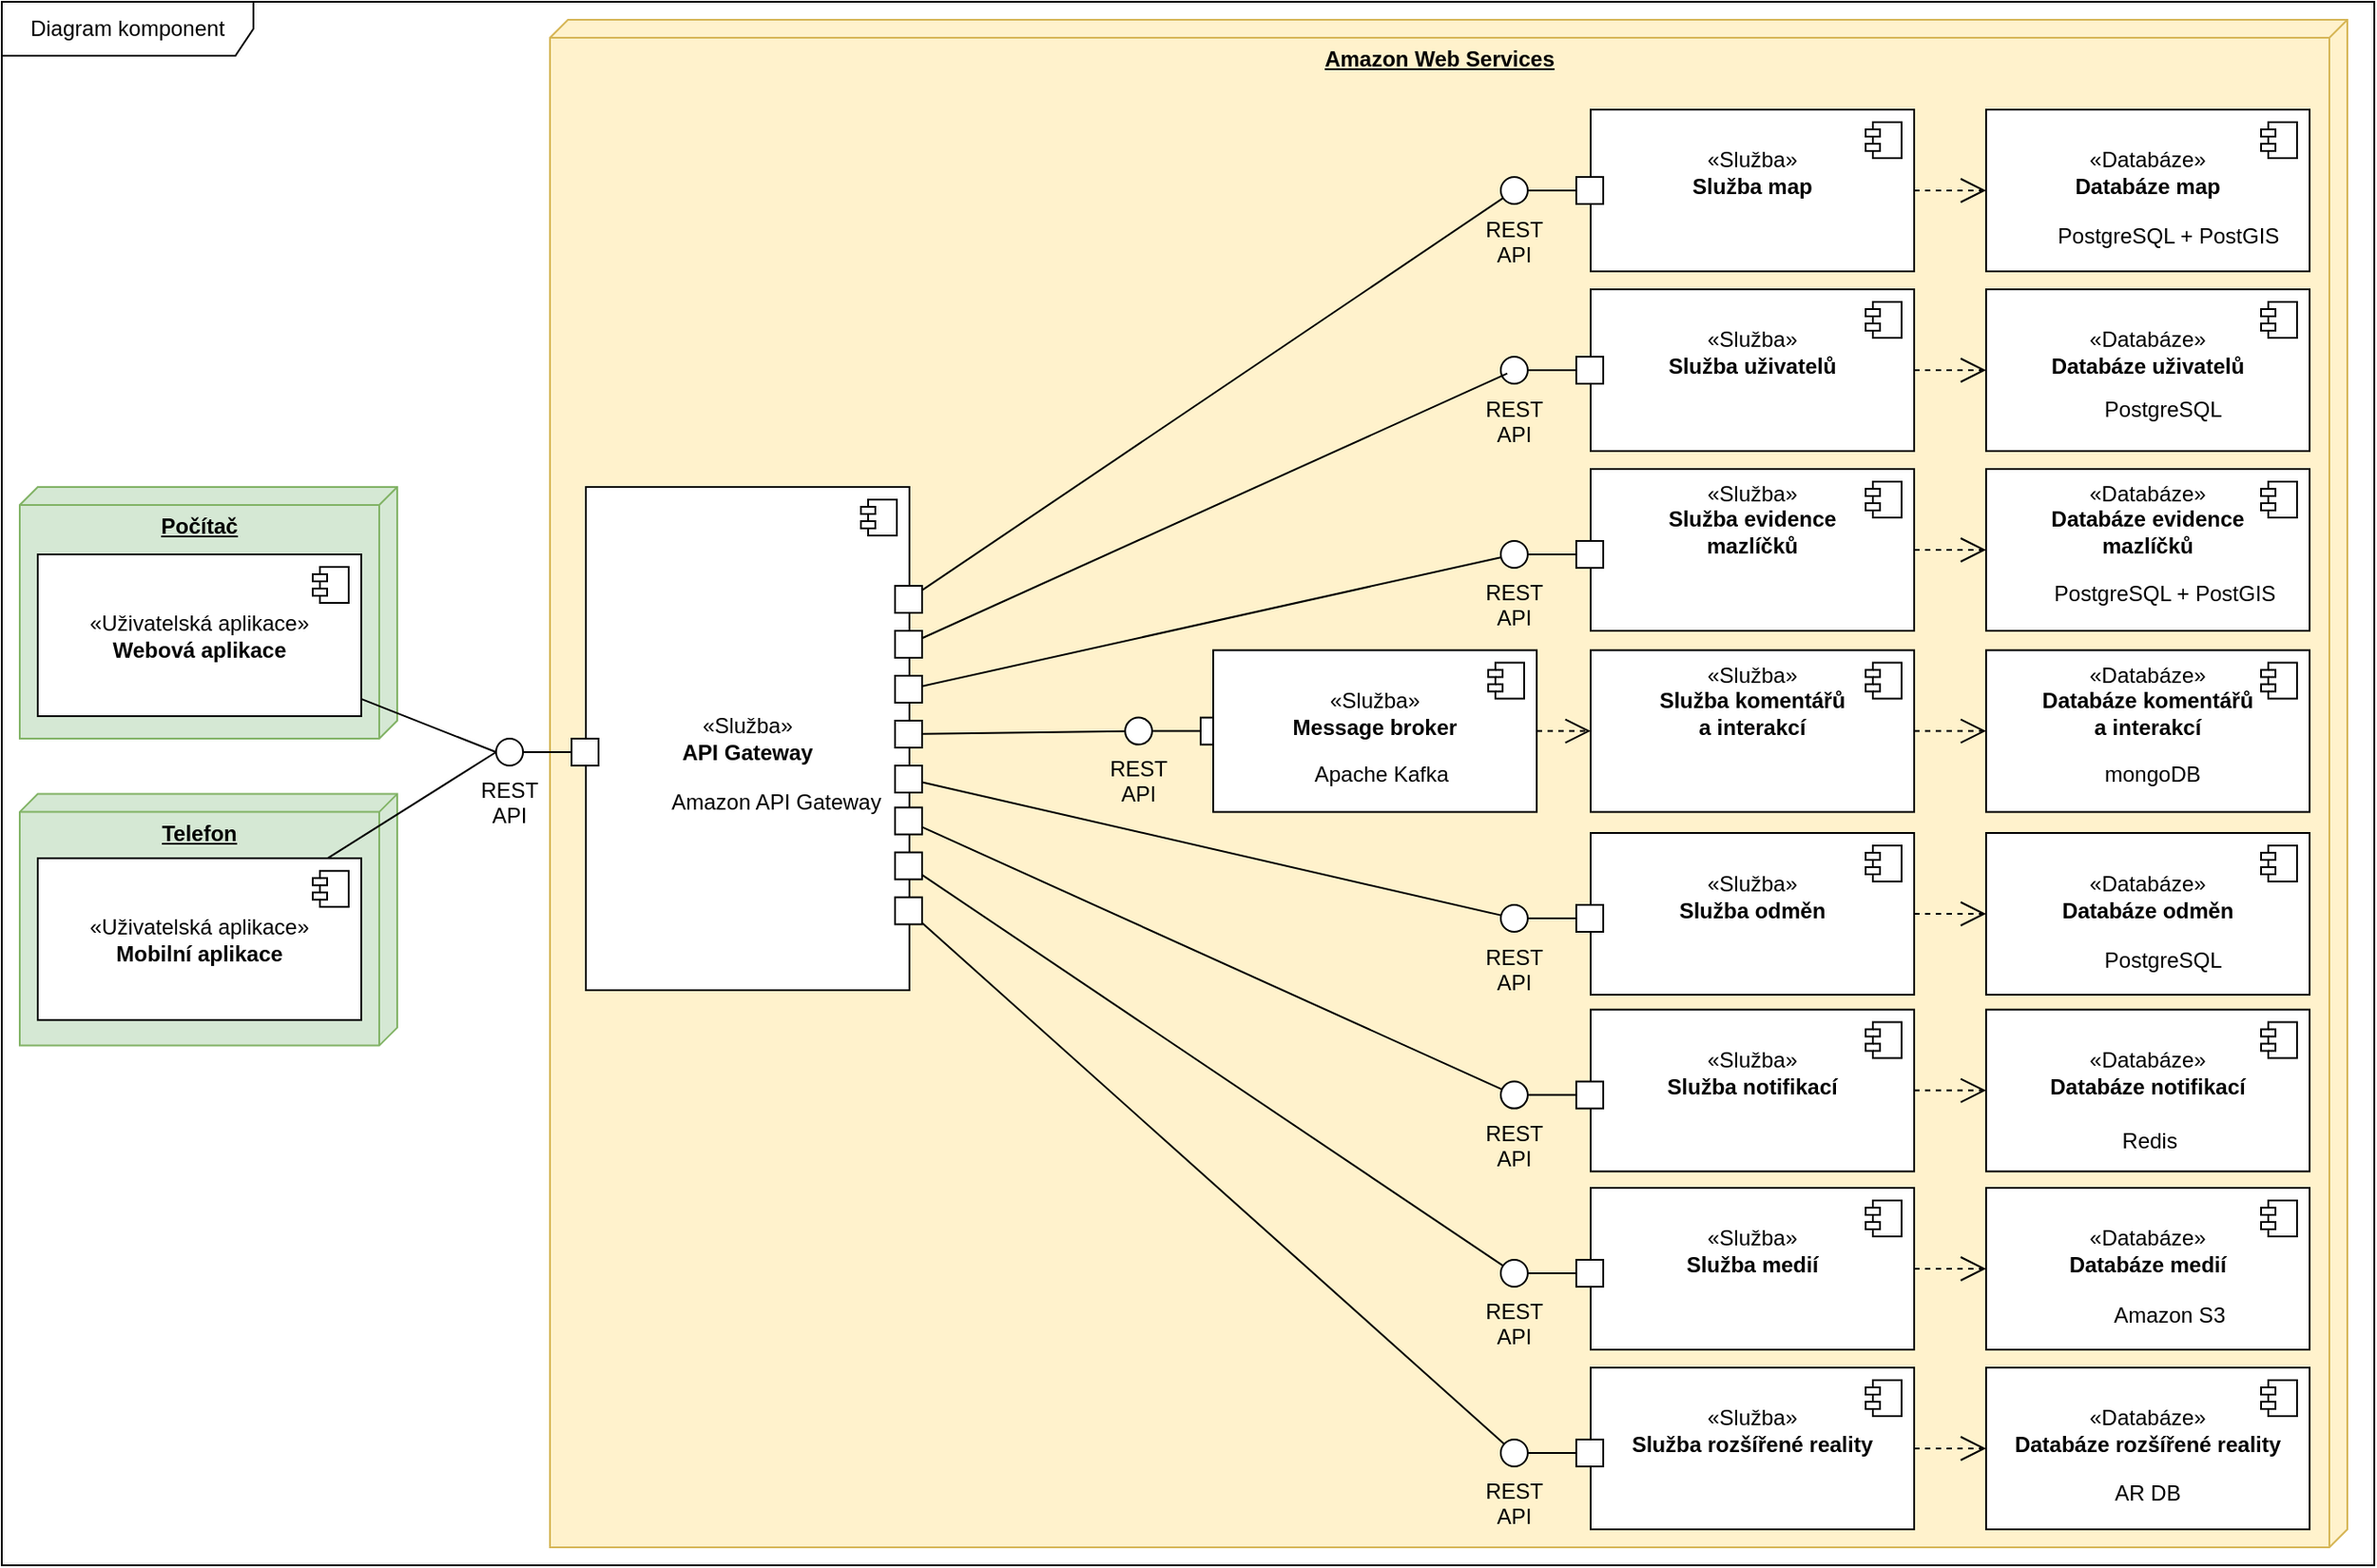 <mxfile version="26.0.4">
  <diagram name="Stránka-1" id="Jhz8Mbd2S291VdgXQuCG">
    <mxGraphModel dx="2166" dy="1171" grid="1" gridSize="10" guides="1" tooltips="1" connect="1" arrows="1" fold="1" page="1" pageScale="1" pageWidth="827" pageHeight="1169" math="0" shadow="0">
      <root>
        <mxCell id="0" />
        <mxCell id="1" parent="0" />
        <mxCell id="MKuazU5fjomrO4yr1jYP-1" value="Diagram komponent" style="shape=umlFrame;whiteSpace=wrap;html=1;pointerEvents=0;width=140;height=30;gradientColor=none;swimlaneFillColor=default;" parent="1" vertex="1">
          <mxGeometry width="1320" height="870" as="geometry" />
        </mxCell>
        <mxCell id="8knX_Ke3Kl7nqT4cPYeJ-156" value="&lt;b&gt;Telefon&lt;/b&gt;" style="verticalAlign=top;align=center;spacingTop=8;spacingLeft=2;spacingRight=12;shape=cube;size=10;direction=south;fontStyle=4;html=1;whiteSpace=wrap;fillColor=#d5e8d4;strokeColor=#82b366;" parent="1" vertex="1">
          <mxGeometry x="10" y="440.8" width="210" height="140" as="geometry" />
        </mxCell>
        <mxCell id="8knX_Ke3Kl7nqT4cPYeJ-152" value="&lt;b&gt;Počítač&lt;/b&gt;" style="verticalAlign=top;align=center;spacingTop=8;spacingLeft=2;spacingRight=12;shape=cube;size=10;direction=south;fontStyle=4;html=1;whiteSpace=wrap;fillColor=#d5e8d4;strokeColor=#82b366;" parent="1" vertex="1">
          <mxGeometry x="10" y="270" width="210" height="140" as="geometry" />
        </mxCell>
        <mxCell id="MKuazU5fjomrO4yr1jYP-19" value="&lt;b&gt;Amazon Web Services&lt;/b&gt;" style="verticalAlign=top;align=center;spacingTop=8;spacingLeft=2;spacingRight=12;shape=cube;size=10;direction=south;fontStyle=4;html=1;whiteSpace=wrap;fillColor=#fff2cc;strokeColor=#d6b656;" parent="1" vertex="1">
          <mxGeometry x="305" y="10" width="1000" height="850" as="geometry" />
        </mxCell>
        <mxCell id="8knX_Ke3Kl7nqT4cPYeJ-138" style="edgeStyle=none;shape=connector;rounded=0;orthogonalLoop=1;jettySize=auto;html=1;entryX=0;entryY=0.5;entryDx=0;entryDy=0;strokeColor=default;align=center;verticalAlign=middle;fontFamily=Helvetica;fontSize=11;fontColor=default;labelBackgroundColor=default;endArrow=none;endFill=0;" parent="1" source="MKuazU5fjomrO4yr1jYP-2" target="8knX_Ke3Kl7nqT4cPYeJ-135" edge="1">
          <mxGeometry relative="1" as="geometry" />
        </mxCell>
        <mxCell id="MKuazU5fjomrO4yr1jYP-2" value="«Uživatelská aplikace»&lt;br&gt;&lt;b&gt;Webová aplikace&lt;/b&gt;" style="html=1;dropTarget=0;whiteSpace=wrap;" parent="1" vertex="1">
          <mxGeometry x="20" y="307.5" width="180" height="90" as="geometry" />
        </mxCell>
        <mxCell id="MKuazU5fjomrO4yr1jYP-3" value="" style="shape=module;jettyWidth=8;jettyHeight=4;" parent="MKuazU5fjomrO4yr1jYP-2" vertex="1">
          <mxGeometry x="1" width="20" height="20" relative="1" as="geometry">
            <mxPoint x="-27" y="7" as="offset" />
          </mxGeometry>
        </mxCell>
        <mxCell id="8knX_Ke3Kl7nqT4cPYeJ-66" value="«Služba»&lt;br&gt;&lt;b&gt;API Gateway&lt;/b&gt;" style="html=1;dropTarget=0;whiteSpace=wrap;verticalAlign=middle;" parent="1" vertex="1">
          <mxGeometry x="325" y="270" width="180" height="280" as="geometry" />
        </mxCell>
        <mxCell id="8knX_Ke3Kl7nqT4cPYeJ-67" value="" style="shape=module;jettyWidth=8;jettyHeight=4;" parent="8knX_Ke3Kl7nqT4cPYeJ-66" vertex="1">
          <mxGeometry x="1" width="20" height="20" relative="1" as="geometry">
            <mxPoint x="-27" y="7" as="offset" />
          </mxGeometry>
        </mxCell>
        <mxCell id="8knX_Ke3Kl7nqT4cPYeJ-76" value="" style="rounded=0;whiteSpace=wrap;html=1;" parent="1" vertex="1">
          <mxGeometry x="497" y="325" width="15" height="15" as="geometry" />
        </mxCell>
        <mxCell id="8knX_Ke3Kl7nqT4cPYeJ-77" value="" style="rounded=0;whiteSpace=wrap;html=1;" parent="1" vertex="1">
          <mxGeometry x="497" y="350" width="15" height="15" as="geometry" />
        </mxCell>
        <mxCell id="8knX_Ke3Kl7nqT4cPYeJ-81" value="" style="rounded=0;whiteSpace=wrap;html=1;" parent="1" vertex="1">
          <mxGeometry x="497" y="375" width="15" height="15" as="geometry" />
        </mxCell>
        <mxCell id="8knX_Ke3Kl7nqT4cPYeJ-83" value="" style="rounded=0;whiteSpace=wrap;html=1;" parent="1" vertex="1">
          <mxGeometry x="497" y="400" width="15" height="15" as="geometry" />
        </mxCell>
        <mxCell id="8knX_Ke3Kl7nqT4cPYeJ-84" value="" style="rounded=0;whiteSpace=wrap;html=1;" parent="1" vertex="1">
          <mxGeometry x="497" y="425" width="15" height="15" as="geometry" />
        </mxCell>
        <mxCell id="8knX_Ke3Kl7nqT4cPYeJ-121" value="" style="rounded=0;whiteSpace=wrap;html=1;" parent="1" vertex="1">
          <mxGeometry x="497" y="448.3" width="15" height="15" as="geometry" />
        </mxCell>
        <mxCell id="8knX_Ke3Kl7nqT4cPYeJ-124" value="" style="rounded=0;whiteSpace=wrap;html=1;" parent="1" vertex="1">
          <mxGeometry x="497" y="473.3" width="15" height="15" as="geometry" />
        </mxCell>
        <mxCell id="8knX_Ke3Kl7nqT4cPYeJ-125" value="" style="rounded=0;whiteSpace=wrap;html=1;" parent="1" vertex="1">
          <mxGeometry x="497" y="498.3" width="15" height="15" as="geometry" />
        </mxCell>
        <mxCell id="8knX_Ke3Kl7nqT4cPYeJ-130" value="Amazon API Gateway" style="shape=image;verticalLabelPosition=middle;labelBackgroundColor=default;verticalAlign=middle;aspect=fixed;imageAspect=0;image=https://www.cdnlogo.com/logos/a/40/aws-api-gateway.svg;spacing=9;labelPosition=right;align=left;" parent="1" vertex="1">
          <mxGeometry x="343" y="432" width="20.64" height="25" as="geometry" />
        </mxCell>
        <mxCell id="8knX_Ke3Kl7nqT4cPYeJ-139" style="edgeStyle=none;shape=connector;rounded=0;orthogonalLoop=1;jettySize=auto;html=1;entryX=0;entryY=0.5;entryDx=0;entryDy=0;strokeColor=default;align=center;verticalAlign=middle;fontFamily=Helvetica;fontSize=11;fontColor=default;labelBackgroundColor=default;endArrow=none;endFill=0;" parent="1" source="8knX_Ke3Kl7nqT4cPYeJ-131" target="8knX_Ke3Kl7nqT4cPYeJ-135" edge="1">
          <mxGeometry relative="1" as="geometry" />
        </mxCell>
        <mxCell id="8knX_Ke3Kl7nqT4cPYeJ-131" value="«Uživatelská aplikace»&lt;br&gt;&lt;b&gt;Mobilní aplikace&lt;/b&gt;" style="html=1;dropTarget=0;whiteSpace=wrap;" parent="1" vertex="1">
          <mxGeometry x="20" y="476.6" width="180" height="90" as="geometry" />
        </mxCell>
        <mxCell id="8knX_Ke3Kl7nqT4cPYeJ-132" value="" style="shape=module;jettyWidth=8;jettyHeight=4;" parent="8knX_Ke3Kl7nqT4cPYeJ-131" vertex="1">
          <mxGeometry x="1" width="20" height="20" relative="1" as="geometry">
            <mxPoint x="-27" y="7" as="offset" />
          </mxGeometry>
        </mxCell>
        <mxCell id="8knX_Ke3Kl7nqT4cPYeJ-134" value="" style="group" parent="1" vertex="1" connectable="0">
          <mxGeometry x="275" y="410" width="57" height="15" as="geometry" />
        </mxCell>
        <mxCell id="8knX_Ke3Kl7nqT4cPYeJ-135" value="REST API" style="ellipse;whiteSpace=wrap;html=1;aspect=fixed;labelPosition=center;verticalLabelPosition=bottom;align=center;verticalAlign=top;" parent="8knX_Ke3Kl7nqT4cPYeJ-134" vertex="1">
          <mxGeometry width="15" height="15" as="geometry" />
        </mxCell>
        <mxCell id="8knX_Ke3Kl7nqT4cPYeJ-136" value="" style="whiteSpace=wrap;html=1;aspect=fixed;" parent="8knX_Ke3Kl7nqT4cPYeJ-134" vertex="1">
          <mxGeometry x="42" width="15" height="15" as="geometry" />
        </mxCell>
        <mxCell id="8knX_Ke3Kl7nqT4cPYeJ-137" value="" style="endArrow=none;html=1;rounded=0;entryX=0;entryY=0.5;entryDx=0;entryDy=0;exitX=1;exitY=0.5;exitDx=0;exitDy=0;" parent="8knX_Ke3Kl7nqT4cPYeJ-134" source="8knX_Ke3Kl7nqT4cPYeJ-135" target="8knX_Ke3Kl7nqT4cPYeJ-136" edge="1">
          <mxGeometry width="50" height="50" relative="1" as="geometry">
            <mxPoint x="20" y="95" as="sourcePoint" />
            <mxPoint x="70" y="45" as="targetPoint" />
          </mxGeometry>
        </mxCell>
        <mxCell id="8knX_Ke3Kl7nqT4cPYeJ-52" value="«Databáze»&lt;br&gt;&lt;b&gt;Databáze&amp;nbsp;evidence&lt;br&gt;mazlíčků&lt;/b&gt;" style="html=1;dropTarget=0;whiteSpace=wrap;verticalAlign=top;strokeColor=default;align=center;fontFamily=Helvetica;fontSize=12;fontColor=default;fillColor=default;" parent="1" vertex="1">
          <mxGeometry x="1104" y="260" width="180" height="90" as="geometry" />
        </mxCell>
        <mxCell id="8knX_Ke3Kl7nqT4cPYeJ-53" value="" style="shape=module;jettyWidth=8;jettyHeight=4;strokeColor=default;align=center;verticalAlign=top;fontFamily=Helvetica;fontSize=12;fontColor=default;fillColor=default;" parent="8knX_Ke3Kl7nqT4cPYeJ-52" vertex="1">
          <mxGeometry x="1" width="20" height="20" relative="1" as="geometry">
            <mxPoint x="-27" y="7" as="offset" />
          </mxGeometry>
        </mxCell>
        <mxCell id="MKuazU5fjomrO4yr1jYP-4" value="&lt;br&gt;«Služba»&lt;br&gt;&lt;b&gt;Služba uživatelů&lt;/b&gt;" style="html=1;dropTarget=0;whiteSpace=wrap;verticalAlign=top;strokeColor=default;align=center;fontFamily=Helvetica;fontSize=12;fontColor=default;fillColor=default;" parent="1" vertex="1">
          <mxGeometry x="884" y="160" width="180" height="90" as="geometry" />
        </mxCell>
        <mxCell id="MKuazU5fjomrO4yr1jYP-5" value="" style="shape=module;jettyWidth=8;jettyHeight=4;strokeColor=default;align=center;verticalAlign=top;fontFamily=Helvetica;fontSize=12;fontColor=default;fillColor=default;" parent="MKuazU5fjomrO4yr1jYP-4" vertex="1">
          <mxGeometry x="1" width="20" height="20" relative="1" as="geometry">
            <mxPoint x="-27" y="7" as="offset" />
          </mxGeometry>
        </mxCell>
        <mxCell id="MKuazU5fjomrO4yr1jYP-6" value="«Služba»&lt;br&gt;&lt;b&gt;Služba evidence&lt;br&gt;mazlíčků&lt;/b&gt;" style="html=1;dropTarget=0;whiteSpace=wrap;strokeColor=default;align=center;verticalAlign=top;fontFamily=Helvetica;fontSize=12;fontColor=default;fillColor=default;" parent="1" vertex="1">
          <mxGeometry x="884" y="260" width="180" height="90" as="geometry" />
        </mxCell>
        <mxCell id="MKuazU5fjomrO4yr1jYP-7" value="" style="shape=module;jettyWidth=8;jettyHeight=4;strokeColor=default;align=center;verticalAlign=top;fontFamily=Helvetica;fontSize=12;fontColor=default;fillColor=default;" parent="MKuazU5fjomrO4yr1jYP-6" vertex="1">
          <mxGeometry x="1" width="20" height="20" relative="1" as="geometry">
            <mxPoint x="-27" y="7" as="offset" />
          </mxGeometry>
        </mxCell>
        <mxCell id="MKuazU5fjomrO4yr1jYP-8" value="«Služba»&lt;br&gt;&lt;b&gt;Služba komentářů&lt;/b&gt;&lt;div&gt;&lt;b&gt;a interakcí&lt;/b&gt;&lt;/div&gt;" style="html=1;dropTarget=0;whiteSpace=wrap;strokeColor=default;align=center;verticalAlign=top;fontFamily=Helvetica;fontSize=12;fontColor=default;fillColor=default;" parent="1" vertex="1">
          <mxGeometry x="884" y="360.8" width="180" height="90" as="geometry" />
        </mxCell>
        <mxCell id="MKuazU5fjomrO4yr1jYP-9" value="" style="shape=module;jettyWidth=8;jettyHeight=4;strokeColor=default;align=center;verticalAlign=top;fontFamily=Helvetica;fontSize=12;fontColor=default;fillColor=default;" parent="MKuazU5fjomrO4yr1jYP-8" vertex="1">
          <mxGeometry x="1" width="20" height="20" relative="1" as="geometry">
            <mxPoint x="-27" y="7" as="offset" />
          </mxGeometry>
        </mxCell>
        <mxCell id="MKuazU5fjomrO4yr1jYP-10" value="&lt;br&gt;«Služba»&lt;br&gt;&lt;b&gt;Služba odměn&lt;/b&gt;" style="html=1;dropTarget=0;whiteSpace=wrap;strokeColor=default;align=center;verticalAlign=top;fontFamily=Helvetica;fontSize=12;fontColor=default;fillColor=default;" parent="1" vertex="1">
          <mxGeometry x="884" y="462.5" width="180" height="90" as="geometry" />
        </mxCell>
        <mxCell id="MKuazU5fjomrO4yr1jYP-11" value="" style="shape=module;jettyWidth=8;jettyHeight=4;strokeColor=default;align=center;verticalAlign=top;fontFamily=Helvetica;fontSize=12;fontColor=default;fillColor=default;" parent="MKuazU5fjomrO4yr1jYP-10" vertex="1">
          <mxGeometry x="1" width="20" height="20" relative="1" as="geometry">
            <mxPoint x="-27" y="7" as="offset" />
          </mxGeometry>
        </mxCell>
        <mxCell id="MKuazU5fjomrO4yr1jYP-12" value="&lt;br&gt;«Služba»&lt;br&gt;&lt;b&gt;Služba notifikací&lt;/b&gt;" style="html=1;dropTarget=0;whiteSpace=wrap;strokeColor=default;align=center;verticalAlign=top;fontFamily=Helvetica;fontSize=12;fontColor=default;fillColor=default;" parent="1" vertex="1">
          <mxGeometry x="884" y="560.8" width="180" height="90" as="geometry" />
        </mxCell>
        <mxCell id="MKuazU5fjomrO4yr1jYP-13" value="" style="shape=module;jettyWidth=8;jettyHeight=4;strokeColor=default;align=center;verticalAlign=top;fontFamily=Helvetica;fontSize=12;fontColor=default;fillColor=default;" parent="MKuazU5fjomrO4yr1jYP-12" vertex="1">
          <mxGeometry x="1" width="20" height="20" relative="1" as="geometry">
            <mxPoint x="-27" y="7" as="offset" />
          </mxGeometry>
        </mxCell>
        <mxCell id="MKuazU5fjomrO4yr1jYP-14" value="&lt;br&gt;«Služba»&lt;br&gt;&lt;b&gt;Služba medií&lt;/b&gt;" style="html=1;dropTarget=0;whiteSpace=wrap;verticalAlign=top;strokeColor=default;align=center;fontFamily=Helvetica;fontSize=12;fontColor=default;fillColor=default;" parent="1" vertex="1">
          <mxGeometry x="884" y="660" width="180" height="90" as="geometry" />
        </mxCell>
        <mxCell id="MKuazU5fjomrO4yr1jYP-15" value="" style="shape=module;jettyWidth=8;jettyHeight=4;strokeColor=default;align=center;verticalAlign=top;fontFamily=Helvetica;fontSize=12;fontColor=default;fillColor=default;" parent="MKuazU5fjomrO4yr1jYP-14" vertex="1">
          <mxGeometry x="1" width="20" height="20" relative="1" as="geometry">
            <mxPoint x="-27" y="7" as="offset" />
          </mxGeometry>
        </mxCell>
        <mxCell id="MKuazU5fjomrO4yr1jYP-16" value="&lt;br&gt;«Služba»&lt;br&gt;&lt;b&gt;Služba rozšířené reality&lt;/b&gt;" style="html=1;dropTarget=0;whiteSpace=wrap;strokeColor=default;align=center;verticalAlign=top;fontFamily=Helvetica;fontSize=12;fontColor=default;fillColor=default;" parent="1" vertex="1">
          <mxGeometry x="884" y="760" width="180" height="90" as="geometry" />
        </mxCell>
        <mxCell id="MKuazU5fjomrO4yr1jYP-17" value="" style="shape=module;jettyWidth=8;jettyHeight=4;strokeColor=default;align=center;verticalAlign=top;fontFamily=Helvetica;fontSize=12;fontColor=default;fillColor=default;" parent="MKuazU5fjomrO4yr1jYP-16" vertex="1">
          <mxGeometry x="1" width="20" height="20" relative="1" as="geometry">
            <mxPoint x="-27" y="7" as="offset" />
          </mxGeometry>
        </mxCell>
        <mxCell id="MKuazU5fjomrO4yr1jYP-20" value="&lt;br&gt;«Databáze»&lt;br&gt;&lt;b&gt;Databáze uživatelů&lt;/b&gt;" style="html=1;dropTarget=0;whiteSpace=wrap;verticalAlign=top;" parent="1" vertex="1">
          <mxGeometry x="1104" y="160" width="180" height="90" as="geometry" />
        </mxCell>
        <mxCell id="MKuazU5fjomrO4yr1jYP-21" value="" style="shape=module;jettyWidth=8;jettyHeight=4;" parent="MKuazU5fjomrO4yr1jYP-20" vertex="1">
          <mxGeometry x="1" width="20" height="20" relative="1" as="geometry">
            <mxPoint x="-27" y="7" as="offset" />
          </mxGeometry>
        </mxCell>
        <mxCell id="MKuazU5fjomrO4yr1jYP-25" value="" style="endArrow=open;endSize=12;dashed=1;html=1;rounded=0;entryX=0;entryY=0.5;entryDx=0;entryDy=0;exitX=1;exitY=0.5;exitDx=0;exitDy=0;" parent="1" source="MKuazU5fjomrO4yr1jYP-4" target="MKuazU5fjomrO4yr1jYP-20" edge="1">
          <mxGeometry width="160" relative="1" as="geometry">
            <mxPoint x="894" y="40.0" as="sourcePoint" />
            <mxPoint x="1054" y="40.0" as="targetPoint" />
          </mxGeometry>
        </mxCell>
        <mxCell id="MKuazU5fjomrO4yr1jYP-50" value="" style="group" parent="1" vertex="1" connectable="0">
          <mxGeometry x="834" y="197.5" width="57" height="15" as="geometry" />
        </mxCell>
        <mxCell id="MKuazU5fjomrO4yr1jYP-51" value="REST API" style="ellipse;whiteSpace=wrap;html=1;aspect=fixed;labelPosition=center;verticalLabelPosition=bottom;align=center;verticalAlign=top;" parent="MKuazU5fjomrO4yr1jYP-50" vertex="1">
          <mxGeometry width="15" height="15" as="geometry" />
        </mxCell>
        <mxCell id="MKuazU5fjomrO4yr1jYP-52" value="" style="whiteSpace=wrap;html=1;aspect=fixed;" parent="MKuazU5fjomrO4yr1jYP-50" vertex="1">
          <mxGeometry x="42" width="15" height="15" as="geometry" />
        </mxCell>
        <mxCell id="MKuazU5fjomrO4yr1jYP-53" value="" style="endArrow=none;html=1;rounded=0;entryX=0;entryY=0.5;entryDx=0;entryDy=0;exitX=1;exitY=0.5;exitDx=0;exitDy=0;" parent="MKuazU5fjomrO4yr1jYP-50" source="MKuazU5fjomrO4yr1jYP-51" target="MKuazU5fjomrO4yr1jYP-52" edge="1">
          <mxGeometry width="50" height="50" relative="1" as="geometry">
            <mxPoint x="20" y="95" as="sourcePoint" />
            <mxPoint x="70" y="45" as="targetPoint" />
          </mxGeometry>
        </mxCell>
        <mxCell id="8knX_Ke3Kl7nqT4cPYeJ-21" value="&lt;br&gt;«Služba»&lt;br&gt;&lt;b&gt;Služba map&lt;/b&gt;" style="html=1;dropTarget=0;whiteSpace=wrap;verticalAlign=top;strokeColor=default;align=center;fontFamily=Helvetica;fontSize=12;fontColor=default;fillColor=default;" parent="1" vertex="1">
          <mxGeometry x="884" y="60" width="180" height="90" as="geometry" />
        </mxCell>
        <mxCell id="8knX_Ke3Kl7nqT4cPYeJ-22" value="" style="shape=module;jettyWidth=8;jettyHeight=4;strokeColor=default;align=center;verticalAlign=top;fontFamily=Helvetica;fontSize=12;fontColor=default;fillColor=default;" parent="8knX_Ke3Kl7nqT4cPYeJ-21" vertex="1">
          <mxGeometry x="1" width="20" height="20" relative="1" as="geometry">
            <mxPoint x="-27" y="7" as="offset" />
          </mxGeometry>
        </mxCell>
        <mxCell id="8knX_Ke3Kl7nqT4cPYeJ-23" value="&lt;br&gt;«Databáze»&lt;br&gt;&lt;b&gt;Databáze&amp;nbsp;&lt;/b&gt;&lt;b&gt;map&lt;/b&gt;" style="html=1;dropTarget=0;whiteSpace=wrap;verticalAlign=top;" parent="1" vertex="1">
          <mxGeometry x="1104" y="60" width="180" height="90" as="geometry" />
        </mxCell>
        <mxCell id="8knX_Ke3Kl7nqT4cPYeJ-24" value="" style="shape=module;jettyWidth=8;jettyHeight=4;" parent="8knX_Ke3Kl7nqT4cPYeJ-23" vertex="1">
          <mxGeometry x="1" width="20" height="20" relative="1" as="geometry">
            <mxPoint x="-27" y="7" as="offset" />
          </mxGeometry>
        </mxCell>
        <mxCell id="8knX_Ke3Kl7nqT4cPYeJ-25" value="" style="endArrow=open;endSize=12;dashed=1;html=1;rounded=0;entryX=0;entryY=0.5;entryDx=0;entryDy=0;exitX=1;exitY=0.5;exitDx=0;exitDy=0;" parent="1" source="8knX_Ke3Kl7nqT4cPYeJ-21" target="8knX_Ke3Kl7nqT4cPYeJ-23" edge="1">
          <mxGeometry width="160" relative="1" as="geometry">
            <mxPoint x="894" y="650.8" as="sourcePoint" />
            <mxPoint x="1054" y="650.8" as="targetPoint" />
          </mxGeometry>
        </mxCell>
        <mxCell id="8knX_Ke3Kl7nqT4cPYeJ-26" value="" style="group" parent="1" vertex="1" connectable="0">
          <mxGeometry x="834" y="97.5" width="57" height="15" as="geometry" />
        </mxCell>
        <mxCell id="8knX_Ke3Kl7nqT4cPYeJ-27" value="REST API" style="ellipse;whiteSpace=wrap;html=1;aspect=fixed;labelPosition=center;verticalLabelPosition=bottom;align=center;verticalAlign=top;" parent="8knX_Ke3Kl7nqT4cPYeJ-26" vertex="1">
          <mxGeometry width="15" height="15" as="geometry" />
        </mxCell>
        <mxCell id="8knX_Ke3Kl7nqT4cPYeJ-28" value="" style="whiteSpace=wrap;html=1;aspect=fixed;" parent="8knX_Ke3Kl7nqT4cPYeJ-26" vertex="1">
          <mxGeometry x="42" width="15" height="15" as="geometry" />
        </mxCell>
        <mxCell id="8knX_Ke3Kl7nqT4cPYeJ-29" value="" style="endArrow=none;html=1;rounded=0;entryX=0;entryY=0.5;entryDx=0;entryDy=0;exitX=1;exitY=0.5;exitDx=0;exitDy=0;" parent="8knX_Ke3Kl7nqT4cPYeJ-26" source="8knX_Ke3Kl7nqT4cPYeJ-27" target="8knX_Ke3Kl7nqT4cPYeJ-28" edge="1">
          <mxGeometry width="50" height="50" relative="1" as="geometry">
            <mxPoint x="20" y="95" as="sourcePoint" />
            <mxPoint x="70" y="45" as="targetPoint" />
          </mxGeometry>
        </mxCell>
        <mxCell id="8knX_Ke3Kl7nqT4cPYeJ-51" value="PostgreSQL" style="shape=image;verticalLabelPosition=middle;labelBackgroundColor=default;verticalAlign=middle;aspect=fixed;imageAspect=0;image=https://upload.wikimedia.org/wikipedia/commons/thumb/2/29/Postgresql_elephant.svg/1200px-Postgresql_elephant.svg.png;labelPosition=right;align=left;" parent="1" vertex="1">
          <mxGeometry x="1142" y="212.5" width="25.9" height="26.7" as="geometry" />
        </mxCell>
        <mxCell id="8knX_Ke3Kl7nqT4cPYeJ-54" value="«Databáze»&lt;br&gt;&lt;b&gt;Databáze&amp;nbsp;&lt;/b&gt;&lt;span style=&quot;background-color: transparent;&quot;&gt;&lt;b&gt;komentářů&lt;/b&gt;&lt;/span&gt;&lt;div&gt;&lt;b&gt;a interakcí&lt;/b&gt;&lt;/div&gt;" style="html=1;dropTarget=0;whiteSpace=wrap;verticalAlign=top;strokeColor=default;align=center;fontFamily=Helvetica;fontSize=12;fontColor=default;fillColor=default;" parent="1" vertex="1">
          <mxGeometry x="1104" y="360.8" width="180" height="90" as="geometry" />
        </mxCell>
        <mxCell id="8knX_Ke3Kl7nqT4cPYeJ-55" value="" style="shape=module;jettyWidth=8;jettyHeight=4;strokeColor=default;align=center;verticalAlign=top;fontFamily=Helvetica;fontSize=12;fontColor=default;fillColor=default;" parent="8knX_Ke3Kl7nqT4cPYeJ-54" vertex="1">
          <mxGeometry x="1" width="20" height="20" relative="1" as="geometry">
            <mxPoint x="-27" y="7" as="offset" />
          </mxGeometry>
        </mxCell>
        <mxCell id="8knX_Ke3Kl7nqT4cPYeJ-56" value="&lt;br&gt;«Databáze»&lt;br&gt;&lt;b&gt;Databáze&amp;nbsp;&lt;/b&gt;&lt;b&gt;medií&lt;/b&gt;" style="html=1;dropTarget=0;whiteSpace=wrap;verticalAlign=top;" parent="1" vertex="1">
          <mxGeometry x="1104" y="660" width="180" height="90" as="geometry" />
        </mxCell>
        <mxCell id="8knX_Ke3Kl7nqT4cPYeJ-57" value="" style="shape=module;jettyWidth=8;jettyHeight=4;" parent="8knX_Ke3Kl7nqT4cPYeJ-56" vertex="1">
          <mxGeometry x="1" width="20" height="20" relative="1" as="geometry">
            <mxPoint x="-27" y="7" as="offset" />
          </mxGeometry>
        </mxCell>
        <mxCell id="8knX_Ke3Kl7nqT4cPYeJ-58" value="Amazon S3" style="shape=image;verticalLabelPosition=middle;labelBackgroundColor=default;verticalAlign=middle;aspect=fixed;imageAspect=0;image=https://everythingdevops.dev/content/images/2023/08/Amazon-S3-Logo.svg.png;labelPosition=right;align=left;" parent="1" vertex="1">
          <mxGeometry x="1148.0" y="715" width="25.08" height="30" as="geometry" />
        </mxCell>
        <mxCell id="8knX_Ke3Kl7nqT4cPYeJ-59" value="&lt;br&gt;«Databáze»&lt;br&gt;&lt;b&gt;Databáze&amp;nbsp;&lt;/b&gt;&lt;b&gt;notifikací&lt;/b&gt;" style="html=1;dropTarget=0;whiteSpace=wrap;verticalAlign=top;" parent="1" vertex="1">
          <mxGeometry x="1104" y="560.8" width="180" height="90" as="geometry" />
        </mxCell>
        <mxCell id="8knX_Ke3Kl7nqT4cPYeJ-60" value="" style="shape=module;jettyWidth=8;jettyHeight=4;" parent="8knX_Ke3Kl7nqT4cPYeJ-59" vertex="1">
          <mxGeometry x="1" width="20" height="20" relative="1" as="geometry">
            <mxPoint x="-27" y="7" as="offset" />
          </mxGeometry>
        </mxCell>
        <mxCell id="8knX_Ke3Kl7nqT4cPYeJ-63" value="Redis" style="shape=image;verticalLabelPosition=middle;labelBackgroundColor=default;verticalAlign=middle;aspect=fixed;imageAspect=0;image=https://static-00.iconduck.com/assets.00/redis-plain-icon-2048x1748-fmvimw1g.png;labelPosition=right;align=left;spacingRight=1;spacing=1;" parent="1" vertex="1">
          <mxGeometry x="1151.21" y="621.47" width="27.57" height="23.53" as="geometry" />
        </mxCell>
        <mxCell id="8knX_Ke3Kl7nqT4cPYeJ-91" value="" style="group" parent="1" vertex="1" connectable="0">
          <mxGeometry x="834" y="700" width="57" height="15" as="geometry" />
        </mxCell>
        <mxCell id="8knX_Ke3Kl7nqT4cPYeJ-92" value="REST API" style="ellipse;whiteSpace=wrap;html=1;aspect=fixed;labelPosition=center;verticalLabelPosition=bottom;align=center;verticalAlign=top;" parent="8knX_Ke3Kl7nqT4cPYeJ-91" vertex="1">
          <mxGeometry width="15" height="15" as="geometry" />
        </mxCell>
        <mxCell id="8knX_Ke3Kl7nqT4cPYeJ-93" value="" style="whiteSpace=wrap;html=1;aspect=fixed;" parent="8knX_Ke3Kl7nqT4cPYeJ-91" vertex="1">
          <mxGeometry x="42" width="15" height="15" as="geometry" />
        </mxCell>
        <mxCell id="8knX_Ke3Kl7nqT4cPYeJ-94" value="" style="endArrow=none;html=1;rounded=0;entryX=0;entryY=0.5;entryDx=0;entryDy=0;exitX=1;exitY=0.5;exitDx=0;exitDy=0;" parent="8knX_Ke3Kl7nqT4cPYeJ-91" source="8knX_Ke3Kl7nqT4cPYeJ-92" target="8knX_Ke3Kl7nqT4cPYeJ-93" edge="1">
          <mxGeometry width="50" height="50" relative="1" as="geometry">
            <mxPoint x="20" y="95" as="sourcePoint" />
            <mxPoint x="70" y="45" as="targetPoint" />
          </mxGeometry>
        </mxCell>
        <mxCell id="8knX_Ke3Kl7nqT4cPYeJ-95" value="" style="group" parent="1" vertex="1" connectable="0">
          <mxGeometry x="834" y="600.8" width="57" height="15" as="geometry" />
        </mxCell>
        <mxCell id="8knX_Ke3Kl7nqT4cPYeJ-96" value="REST API" style="ellipse;whiteSpace=wrap;html=1;aspect=fixed;labelPosition=center;verticalLabelPosition=bottom;align=center;verticalAlign=top;" parent="8knX_Ke3Kl7nqT4cPYeJ-95" vertex="1">
          <mxGeometry width="15" height="15" as="geometry" />
        </mxCell>
        <mxCell id="8knX_Ke3Kl7nqT4cPYeJ-97" value="" style="whiteSpace=wrap;html=1;aspect=fixed;" parent="8knX_Ke3Kl7nqT4cPYeJ-95" vertex="1">
          <mxGeometry x="42" width="15" height="15" as="geometry" />
        </mxCell>
        <mxCell id="8knX_Ke3Kl7nqT4cPYeJ-98" value="" style="endArrow=none;html=1;rounded=0;entryX=0;entryY=0.5;entryDx=0;entryDy=0;exitX=1;exitY=0.5;exitDx=0;exitDy=0;" parent="8knX_Ke3Kl7nqT4cPYeJ-95" source="8knX_Ke3Kl7nqT4cPYeJ-96" target="8knX_Ke3Kl7nqT4cPYeJ-97" edge="1">
          <mxGeometry width="50" height="50" relative="1" as="geometry">
            <mxPoint x="20" y="95" as="sourcePoint" />
            <mxPoint x="70" y="45" as="targetPoint" />
          </mxGeometry>
        </mxCell>
        <mxCell id="8knX_Ke3Kl7nqT4cPYeJ-99" value="" style="group" parent="1" vertex="1" connectable="0">
          <mxGeometry x="834" y="800" width="57" height="15" as="geometry" />
        </mxCell>
        <mxCell id="8knX_Ke3Kl7nqT4cPYeJ-100" value="REST API" style="ellipse;whiteSpace=wrap;html=1;aspect=fixed;labelPosition=center;verticalLabelPosition=bottom;align=center;verticalAlign=top;" parent="8knX_Ke3Kl7nqT4cPYeJ-99" vertex="1">
          <mxGeometry width="15" height="15" as="geometry" />
        </mxCell>
        <mxCell id="8knX_Ke3Kl7nqT4cPYeJ-101" value="" style="whiteSpace=wrap;html=1;aspect=fixed;" parent="8knX_Ke3Kl7nqT4cPYeJ-99" vertex="1">
          <mxGeometry x="42" width="15" height="15" as="geometry" />
        </mxCell>
        <mxCell id="8knX_Ke3Kl7nqT4cPYeJ-102" value="" style="endArrow=none;html=1;rounded=0;entryX=0;entryY=0.5;entryDx=0;entryDy=0;exitX=1;exitY=0.5;exitDx=0;exitDy=0;" parent="8knX_Ke3Kl7nqT4cPYeJ-99" source="8knX_Ke3Kl7nqT4cPYeJ-100" target="8knX_Ke3Kl7nqT4cPYeJ-101" edge="1">
          <mxGeometry width="50" height="50" relative="1" as="geometry">
            <mxPoint x="20" y="95" as="sourcePoint" />
            <mxPoint x="70" y="45" as="targetPoint" />
          </mxGeometry>
        </mxCell>
        <mxCell id="8knX_Ke3Kl7nqT4cPYeJ-103" value="" style="group" parent="1" vertex="1" connectable="0">
          <mxGeometry x="834" y="502.5" width="57" height="15" as="geometry" />
        </mxCell>
        <mxCell id="8knX_Ke3Kl7nqT4cPYeJ-104" value="REST API" style="ellipse;whiteSpace=wrap;html=1;aspect=fixed;labelPosition=center;verticalLabelPosition=bottom;align=center;verticalAlign=top;" parent="8knX_Ke3Kl7nqT4cPYeJ-103" vertex="1">
          <mxGeometry width="15" height="15" as="geometry" />
        </mxCell>
        <mxCell id="8knX_Ke3Kl7nqT4cPYeJ-105" value="" style="whiteSpace=wrap;html=1;aspect=fixed;" parent="8knX_Ke3Kl7nqT4cPYeJ-103" vertex="1">
          <mxGeometry x="42" width="15" height="15" as="geometry" />
        </mxCell>
        <mxCell id="8knX_Ke3Kl7nqT4cPYeJ-106" value="" style="endArrow=none;html=1;rounded=0;entryX=0;entryY=0.5;entryDx=0;entryDy=0;exitX=1;exitY=0.5;exitDx=0;exitDy=0;" parent="8knX_Ke3Kl7nqT4cPYeJ-103" source="8knX_Ke3Kl7nqT4cPYeJ-104" target="8knX_Ke3Kl7nqT4cPYeJ-105" edge="1">
          <mxGeometry width="50" height="50" relative="1" as="geometry">
            <mxPoint x="20" y="95" as="sourcePoint" />
            <mxPoint x="70" y="45" as="targetPoint" />
          </mxGeometry>
        </mxCell>
        <mxCell id="8knX_Ke3Kl7nqT4cPYeJ-107" value="" style="group" parent="1" vertex="1" connectable="0">
          <mxGeometry x="834" y="300" width="57" height="15" as="geometry" />
        </mxCell>
        <mxCell id="8knX_Ke3Kl7nqT4cPYeJ-108" value="REST API" style="ellipse;whiteSpace=wrap;html=1;aspect=fixed;labelPosition=center;verticalLabelPosition=bottom;align=center;verticalAlign=top;" parent="8knX_Ke3Kl7nqT4cPYeJ-107" vertex="1">
          <mxGeometry width="15" height="15" as="geometry" />
        </mxCell>
        <mxCell id="8knX_Ke3Kl7nqT4cPYeJ-109" value="" style="whiteSpace=wrap;html=1;aspect=fixed;" parent="8knX_Ke3Kl7nqT4cPYeJ-107" vertex="1">
          <mxGeometry x="42" width="15" height="15" as="geometry" />
        </mxCell>
        <mxCell id="8knX_Ke3Kl7nqT4cPYeJ-110" value="" style="endArrow=none;html=1;rounded=0;entryX=0;entryY=0.5;entryDx=0;entryDy=0;exitX=1;exitY=0.5;exitDx=0;exitDy=0;" parent="8knX_Ke3Kl7nqT4cPYeJ-107" source="8knX_Ke3Kl7nqT4cPYeJ-108" target="8knX_Ke3Kl7nqT4cPYeJ-109" edge="1">
          <mxGeometry width="50" height="50" relative="1" as="geometry">
            <mxPoint x="20" y="95" as="sourcePoint" />
            <mxPoint x="70" y="45" as="targetPoint" />
          </mxGeometry>
        </mxCell>
        <mxCell id="8knX_Ke3Kl7nqT4cPYeJ-128" style="edgeStyle=none;shape=connector;rounded=0;orthogonalLoop=1;jettySize=auto;html=1;strokeColor=default;align=center;verticalAlign=middle;fontFamily=Helvetica;fontSize=11;fontColor=default;labelBackgroundColor=default;endArrow=none;endFill=0;" parent="1" source="8knX_Ke3Kl7nqT4cPYeJ-76" target="8knX_Ke3Kl7nqT4cPYeJ-27" edge="1">
          <mxGeometry relative="1" as="geometry">
            <mxPoint x="714" y="-50" as="sourcePoint" />
          </mxGeometry>
        </mxCell>
        <mxCell id="8knX_Ke3Kl7nqT4cPYeJ-140" value="" style="endArrow=open;endSize=12;dashed=1;html=1;rounded=0;entryX=0;entryY=0.5;entryDx=0;entryDy=0;exitX=1;exitY=0.5;exitDx=0;exitDy=0;" parent="1" source="MKuazU5fjomrO4yr1jYP-14" target="8knX_Ke3Kl7nqT4cPYeJ-56" edge="1">
          <mxGeometry width="160" relative="1" as="geometry">
            <mxPoint x="1074" y="595" as="sourcePoint" />
            <mxPoint x="1114" y="595" as="targetPoint" />
          </mxGeometry>
        </mxCell>
        <mxCell id="8knX_Ke3Kl7nqT4cPYeJ-141" value="" style="endArrow=open;endSize=12;dashed=1;html=1;rounded=0;entryX=0;entryY=0.5;entryDx=0;entryDy=0;exitX=1;exitY=0.5;exitDx=0;exitDy=0;" parent="1" source="MKuazU5fjomrO4yr1jYP-6" target="8knX_Ke3Kl7nqT4cPYeJ-52" edge="1">
          <mxGeometry width="160" relative="1" as="geometry">
            <mxPoint x="1084" y="435" as="sourcePoint" />
            <mxPoint x="1124" y="435" as="targetPoint" />
          </mxGeometry>
        </mxCell>
        <mxCell id="8knX_Ke3Kl7nqT4cPYeJ-142" value="" style="endArrow=open;endSize=12;dashed=1;html=1;rounded=0;entryX=0;entryY=0.5;entryDx=0;entryDy=0;exitX=1;exitY=0.5;exitDx=0;exitDy=0;" parent="1" source="MKuazU5fjomrO4yr1jYP-8" target="8knX_Ke3Kl7nqT4cPYeJ-54" edge="1">
          <mxGeometry width="160" relative="1" as="geometry">
            <mxPoint x="1094" y="655.8" as="sourcePoint" />
            <mxPoint x="1134" y="655.8" as="targetPoint" />
          </mxGeometry>
        </mxCell>
        <mxCell id="8knX_Ke3Kl7nqT4cPYeJ-143" value="" style="endArrow=open;endSize=12;dashed=1;html=1;rounded=0;entryX=0;entryY=0.5;entryDx=0;entryDy=0;exitX=1;exitY=0.5;exitDx=0;exitDy=0;" parent="1" source="MKuazU5fjomrO4yr1jYP-12" target="8knX_Ke3Kl7nqT4cPYeJ-59" edge="1">
          <mxGeometry width="160" relative="1" as="geometry">
            <mxPoint x="1104" y="425.8" as="sourcePoint" />
            <mxPoint x="1144" y="425.8" as="targetPoint" />
          </mxGeometry>
        </mxCell>
        <mxCell id="8knX_Ke3Kl7nqT4cPYeJ-145" value="&lt;br&gt;«Databáze»&lt;br&gt;&lt;b&gt;Databáze&amp;nbsp;&lt;/b&gt;&lt;b&gt;rozšířené reality&lt;/b&gt;" style="html=1;dropTarget=0;whiteSpace=wrap;verticalAlign=top;" parent="1" vertex="1">
          <mxGeometry x="1104" y="760" width="180" height="90" as="geometry" />
        </mxCell>
        <mxCell id="8knX_Ke3Kl7nqT4cPYeJ-146" value="" style="shape=module;jettyWidth=8;jettyHeight=4;" parent="8knX_Ke3Kl7nqT4cPYeJ-145" vertex="1">
          <mxGeometry x="1" width="20" height="20" relative="1" as="geometry">
            <mxPoint x="-27" y="7" as="offset" />
          </mxGeometry>
        </mxCell>
        <mxCell id="8knX_Ke3Kl7nqT4cPYeJ-147" value="&lt;br&gt;«Databáze»&lt;br&gt;&lt;b&gt;Databáze&amp;nbsp;&lt;/b&gt;&lt;b&gt;odměn&lt;/b&gt;" style="html=1;dropTarget=0;whiteSpace=wrap;verticalAlign=top;strokeColor=default;align=center;fontFamily=Helvetica;fontSize=12;fontColor=default;fillColor=default;" parent="1" vertex="1">
          <mxGeometry x="1104" y="462.5" width="180" height="90" as="geometry" />
        </mxCell>
        <mxCell id="8knX_Ke3Kl7nqT4cPYeJ-148" value="" style="shape=module;jettyWidth=8;jettyHeight=4;strokeColor=default;align=center;verticalAlign=top;fontFamily=Helvetica;fontSize=12;fontColor=default;fillColor=default;" parent="8knX_Ke3Kl7nqT4cPYeJ-147" vertex="1">
          <mxGeometry x="1" width="20" height="20" relative="1" as="geometry">
            <mxPoint x="-27" y="7" as="offset" />
          </mxGeometry>
        </mxCell>
        <mxCell id="8knX_Ke3Kl7nqT4cPYeJ-149" value="" style="endArrow=open;endSize=12;dashed=1;html=1;rounded=0;entryX=0;entryY=0.5;entryDx=0;entryDy=0;exitX=1;exitY=0.5;exitDx=0;exitDy=0;" parent="1" source="MKuazU5fjomrO4yr1jYP-10" target="8knX_Ke3Kl7nqT4cPYeJ-147" edge="1">
          <mxGeometry width="160" relative="1" as="geometry">
            <mxPoint x="1074" y="627.5" as="sourcePoint" />
            <mxPoint x="1114" y="627.5" as="targetPoint" />
          </mxGeometry>
        </mxCell>
        <mxCell id="8knX_Ke3Kl7nqT4cPYeJ-150" value="" style="endArrow=open;endSize=12;dashed=1;html=1;rounded=0;entryX=0;entryY=0.5;entryDx=0;entryDy=0;exitX=1;exitY=0.5;exitDx=0;exitDy=0;" parent="1" source="MKuazU5fjomrO4yr1jYP-16" target="8knX_Ke3Kl7nqT4cPYeJ-145" edge="1">
          <mxGeometry width="160" relative="1" as="geometry">
            <mxPoint x="1084" y="1035" as="sourcePoint" />
            <mxPoint x="1124" y="1035" as="targetPoint" />
          </mxGeometry>
        </mxCell>
        <mxCell id="_08A7IX_DOowj9vg7Gip-1" value="PostgreSQL + PostGIS" style="shape=image;verticalLabelPosition=middle;labelBackgroundColor=default;verticalAlign=middle;aspect=fixed;imageAspect=0;image=https://upload.wikimedia.org/wikipedia/commons/thumb/2/29/Postgresql_elephant.svg/1200px-Postgresql_elephant.svg.png;labelPosition=right;align=left;" vertex="1" parent="1">
          <mxGeometry x="1116" y="116" width="25.9" height="26.7" as="geometry" />
        </mxCell>
        <mxCell id="_08A7IX_DOowj9vg7Gip-2" value="PostgreSQL + PostGIS" style="shape=image;verticalLabelPosition=middle;labelBackgroundColor=default;verticalAlign=middle;aspect=fixed;imageAspect=0;image=https://upload.wikimedia.org/wikipedia/commons/thumb/2/29/Postgresql_elephant.svg/1200px-Postgresql_elephant.svg.png;labelPosition=right;align=left;" vertex="1" parent="1">
          <mxGeometry x="1114" y="315" width="25.9" height="26.7" as="geometry" />
        </mxCell>
        <mxCell id="_08A7IX_DOowj9vg7Gip-3" value="mongoDB" style="shape=image;verticalLabelPosition=middle;labelBackgroundColor=default;verticalAlign=middle;aspect=fixed;imageAspect=0;image=https://cdn.worldvectorlogo.com/logos/mongodb-icon-1.svg;strokeColor=default;align=left;fontFamily=Helvetica;fontSize=12;fontColor=default;fillColor=default;labelPosition=right;spacing=-10;" vertex="1" parent="1">
          <mxGeometry x="1150" y="414" width="30" height="30" as="geometry" />
        </mxCell>
        <mxCell id="_08A7IX_DOowj9vg7Gip-4" value="PostgreSQL" style="shape=image;verticalLabelPosition=middle;labelBackgroundColor=default;verticalAlign=middle;aspect=fixed;imageAspect=0;image=https://upload.wikimedia.org/wikipedia/commons/thumb/2/29/Postgresql_elephant.svg/1200px-Postgresql_elephant.svg.png;labelPosition=right;align=left;" vertex="1" parent="1">
          <mxGeometry x="1142" y="519.15" width="25.9" height="26.7" as="geometry" />
        </mxCell>
        <mxCell id="_08A7IX_DOowj9vg7Gip-6" value="AR DB" style="text;html=1;align=center;verticalAlign=middle;whiteSpace=wrap;rounded=0;" vertex="1" parent="1">
          <mxGeometry x="1164" y="815" width="60" height="30" as="geometry" />
        </mxCell>
        <mxCell id="8knX_Ke3Kl7nqT4cPYeJ-111" value="" style="group" parent="1" vertex="1" connectable="0">
          <mxGeometry x="625" y="398.3" width="57" height="15" as="geometry" />
        </mxCell>
        <mxCell id="8knX_Ke3Kl7nqT4cPYeJ-112" value="REST API" style="ellipse;whiteSpace=wrap;html=1;aspect=fixed;labelPosition=center;verticalLabelPosition=bottom;align=center;verticalAlign=top;" parent="8knX_Ke3Kl7nqT4cPYeJ-111" vertex="1">
          <mxGeometry width="15" height="15" as="geometry" />
        </mxCell>
        <mxCell id="8knX_Ke3Kl7nqT4cPYeJ-113" value="" style="whiteSpace=wrap;html=1;aspect=fixed;" parent="8knX_Ke3Kl7nqT4cPYeJ-111" vertex="1">
          <mxGeometry x="42" width="15" height="15" as="geometry" />
        </mxCell>
        <mxCell id="8knX_Ke3Kl7nqT4cPYeJ-114" value="" style="endArrow=none;html=1;rounded=0;entryX=0;entryY=0.5;entryDx=0;entryDy=0;exitX=1;exitY=0.5;exitDx=0;exitDy=0;" parent="8knX_Ke3Kl7nqT4cPYeJ-111" source="8knX_Ke3Kl7nqT4cPYeJ-112" target="8knX_Ke3Kl7nqT4cPYeJ-113" edge="1">
          <mxGeometry width="50" height="50" relative="1" as="geometry">
            <mxPoint x="20" y="95" as="sourcePoint" />
            <mxPoint x="70" y="45" as="targetPoint" />
          </mxGeometry>
        </mxCell>
        <mxCell id="_08A7IX_DOowj9vg7Gip-11" value="" style="endArrow=open;endSize=12;dashed=1;html=1;rounded=0;entryX=0;entryY=0.5;entryDx=0;entryDy=0;" edge="1" parent="1" source="_08A7IX_DOowj9vg7Gip-7" target="MKuazU5fjomrO4yr1jYP-8">
          <mxGeometry width="160" relative="1" as="geometry">
            <mxPoint x="1074" y="416" as="sourcePoint" />
            <mxPoint x="1114" y="416" as="targetPoint" />
            <Array as="points" />
          </mxGeometry>
        </mxCell>
        <mxCell id="_08A7IX_DOowj9vg7Gip-13" style="edgeStyle=none;shape=connector;rounded=0;orthogonalLoop=1;jettySize=auto;html=1;strokeColor=default;align=center;verticalAlign=middle;fontFamily=Helvetica;fontSize=11;fontColor=default;labelBackgroundColor=default;endArrow=none;endFill=0;entryX=0.241;entryY=0.623;entryDx=0;entryDy=0;entryPerimeter=0;" edge="1" parent="1" source="8knX_Ke3Kl7nqT4cPYeJ-77" target="MKuazU5fjomrO4yr1jYP-51">
          <mxGeometry relative="1" as="geometry">
            <mxPoint x="521" y="335" as="sourcePoint" />
            <mxPoint x="767" y="61" as="targetPoint" />
          </mxGeometry>
        </mxCell>
        <mxCell id="_08A7IX_DOowj9vg7Gip-14" style="edgeStyle=none;shape=connector;rounded=0;orthogonalLoop=1;jettySize=auto;html=1;strokeColor=default;align=center;verticalAlign=middle;fontFamily=Helvetica;fontSize=11;fontColor=default;labelBackgroundColor=default;endArrow=none;endFill=0;" edge="1" parent="1" source="8knX_Ke3Kl7nqT4cPYeJ-81" target="8knX_Ke3Kl7nqT4cPYeJ-108">
          <mxGeometry relative="1" as="geometry">
            <mxPoint x="531" y="345" as="sourcePoint" />
            <mxPoint x="777" y="71" as="targetPoint" />
          </mxGeometry>
        </mxCell>
        <mxCell id="_08A7IX_DOowj9vg7Gip-15" style="edgeStyle=none;shape=connector;rounded=0;orthogonalLoop=1;jettySize=auto;html=1;strokeColor=default;align=center;verticalAlign=middle;fontFamily=Helvetica;fontSize=11;fontColor=default;labelBackgroundColor=default;endArrow=none;endFill=0;" edge="1" parent="1" source="8knX_Ke3Kl7nqT4cPYeJ-83" target="8knX_Ke3Kl7nqT4cPYeJ-112">
          <mxGeometry relative="1" as="geometry">
            <mxPoint x="541" y="355" as="sourcePoint" />
            <mxPoint x="787" y="81" as="targetPoint" />
          </mxGeometry>
        </mxCell>
        <mxCell id="_08A7IX_DOowj9vg7Gip-7" value="&lt;br&gt;«Služba»&lt;br&gt;&lt;b&gt;Message broker&lt;/b&gt;" style="html=1;dropTarget=0;whiteSpace=wrap;strokeColor=default;align=center;verticalAlign=top;fontFamily=Helvetica;fontSize=12;fontColor=default;fillColor=default;" vertex="1" parent="1">
          <mxGeometry x="674" y="360.8" width="180" height="90" as="geometry" />
        </mxCell>
        <mxCell id="_08A7IX_DOowj9vg7Gip-8" value="" style="shape=module;jettyWidth=8;jettyHeight=4;strokeColor=default;align=center;verticalAlign=top;fontFamily=Helvetica;fontSize=12;fontColor=default;fillColor=default;" vertex="1" parent="_08A7IX_DOowj9vg7Gip-7">
          <mxGeometry x="1" width="20" height="20" relative="1" as="geometry">
            <mxPoint x="-27" y="7" as="offset" />
          </mxGeometry>
        </mxCell>
        <mxCell id="_08A7IX_DOowj9vg7Gip-12" value="Apache Kafka" style="shape=image;verticalLabelPosition=middle;labelBackgroundColor=default;verticalAlign=middle;aspect=fixed;imageAspect=0;image=https://upload.wikimedia.org/wikipedia/commons/0/01/Apache_Kafka_logo.svg;labelPosition=right;align=left;" vertex="1" parent="1">
          <mxGeometry x="714" y="417.35" width="14.35" height="23.3" as="geometry" />
        </mxCell>
        <mxCell id="_08A7IX_DOowj9vg7Gip-16" style="edgeStyle=none;shape=connector;rounded=0;orthogonalLoop=1;jettySize=auto;html=1;strokeColor=default;align=center;verticalAlign=middle;fontFamily=Helvetica;fontSize=11;fontColor=default;labelBackgroundColor=default;endArrow=none;endFill=0;" edge="1" parent="1" source="8knX_Ke3Kl7nqT4cPYeJ-84" target="8knX_Ke3Kl7nqT4cPYeJ-104">
          <mxGeometry relative="1" as="geometry">
            <mxPoint x="551" y="365" as="sourcePoint" />
            <mxPoint x="797" y="91" as="targetPoint" />
          </mxGeometry>
        </mxCell>
        <mxCell id="_08A7IX_DOowj9vg7Gip-17" style="edgeStyle=none;shape=connector;rounded=0;orthogonalLoop=1;jettySize=auto;html=1;strokeColor=default;align=center;verticalAlign=middle;fontFamily=Helvetica;fontSize=11;fontColor=default;labelBackgroundColor=default;endArrow=none;endFill=0;" edge="1" parent="1" source="8knX_Ke3Kl7nqT4cPYeJ-121" target="8knX_Ke3Kl7nqT4cPYeJ-96">
          <mxGeometry relative="1" as="geometry">
            <mxPoint x="522" y="443" as="sourcePoint" />
            <mxPoint x="844" y="460" as="targetPoint" />
          </mxGeometry>
        </mxCell>
        <mxCell id="_08A7IX_DOowj9vg7Gip-18" style="edgeStyle=none;shape=connector;rounded=0;orthogonalLoop=1;jettySize=auto;html=1;strokeColor=default;align=center;verticalAlign=middle;fontFamily=Helvetica;fontSize=11;fontColor=default;labelBackgroundColor=default;endArrow=none;endFill=0;" edge="1" parent="1" source="8knX_Ke3Kl7nqT4cPYeJ-125" target="8knX_Ke3Kl7nqT4cPYeJ-100">
          <mxGeometry relative="1" as="geometry">
            <mxPoint x="497" y="705" as="sourcePoint" />
            <mxPoint x="819" y="722" as="targetPoint" />
          </mxGeometry>
        </mxCell>
        <mxCell id="_08A7IX_DOowj9vg7Gip-19" style="edgeStyle=none;shape=connector;rounded=0;orthogonalLoop=1;jettySize=auto;html=1;strokeColor=default;align=center;verticalAlign=middle;fontFamily=Helvetica;fontSize=11;fontColor=default;labelBackgroundColor=default;endArrow=none;endFill=0;" edge="1" parent="1" source="8knX_Ke3Kl7nqT4cPYeJ-124" target="8knX_Ke3Kl7nqT4cPYeJ-92">
          <mxGeometry relative="1" as="geometry">
            <mxPoint x="542" y="463" as="sourcePoint" />
            <mxPoint x="864" y="480" as="targetPoint" />
          </mxGeometry>
        </mxCell>
      </root>
    </mxGraphModel>
  </diagram>
</mxfile>
